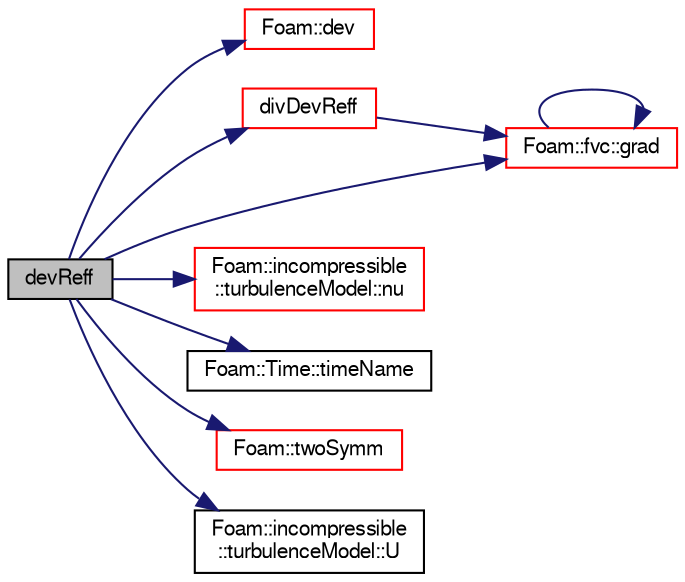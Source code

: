 digraph "devReff"
{
  bgcolor="transparent";
  edge [fontname="FreeSans",fontsize="10",labelfontname="FreeSans",labelfontsize="10"];
  node [fontname="FreeSans",fontsize="10",shape=record];
  rankdir="LR";
  Node493 [label="devReff",height=0.2,width=0.4,color="black", fillcolor="grey75", style="filled", fontcolor="black"];
  Node493 -> Node494 [color="midnightblue",fontsize="10",style="solid",fontname="FreeSans"];
  Node494 [label="Foam::dev",height=0.2,width=0.4,color="red",URL="$a21124.html#a042ede1d98e91923a7cc5e14e9f86854"];
  Node493 -> Node498 [color="midnightblue",fontsize="10",style="solid",fontname="FreeSans"];
  Node498 [label="divDevReff",height=0.2,width=0.4,color="red",URL="$a30850.html#a028ac2eaccc9a479009b15cc6e21a89e",tooltip="Return the deviatoric part of the effective sub-grid. "];
  Node498 -> Node798 [color="midnightblue",fontsize="10",style="solid",fontname="FreeSans"];
  Node798 [label="Foam::fvc::grad",height=0.2,width=0.4,color="red",URL="$a21134.html#a7c00ec90ecc15ed3005255e42c52827a"];
  Node798 -> Node798 [color="midnightblue",fontsize="10",style="solid",fontname="FreeSans"];
  Node493 -> Node798 [color="midnightblue",fontsize="10",style="solid",fontname="FreeSans"];
  Node493 -> Node805 [color="midnightblue",fontsize="10",style="solid",fontname="FreeSans"];
  Node805 [label="Foam::incompressible\l::turbulenceModel::nu",height=0.2,width=0.4,color="red",URL="$a31102.html#aa739f3daeda1884fecc84f2b36a24021",tooltip="Return the laminar viscosity. "];
  Node493 -> Node849 [color="midnightblue",fontsize="10",style="solid",fontname="FreeSans"];
  Node849 [label="Foam::Time::timeName",height=0.2,width=0.4,color="black",URL="$a26350.html#ad9d86fef6eca18797c786726cf925179",tooltip="Return time name of given scalar time. "];
  Node493 -> Node868 [color="midnightblue",fontsize="10",style="solid",fontname="FreeSans"];
  Node868 [label="Foam::twoSymm",height=0.2,width=0.4,color="red",URL="$a21124.html#a446550beb700669a32e76d9b87d5e043"];
  Node493 -> Node869 [color="midnightblue",fontsize="10",style="solid",fontname="FreeSans"];
  Node869 [label="Foam::incompressible\l::turbulenceModel::U",height=0.2,width=0.4,color="black",URL="$a31102.html#a536d168d7b335fe81f506f232b5b4872",tooltip="Access function to velocity field. "];
}

